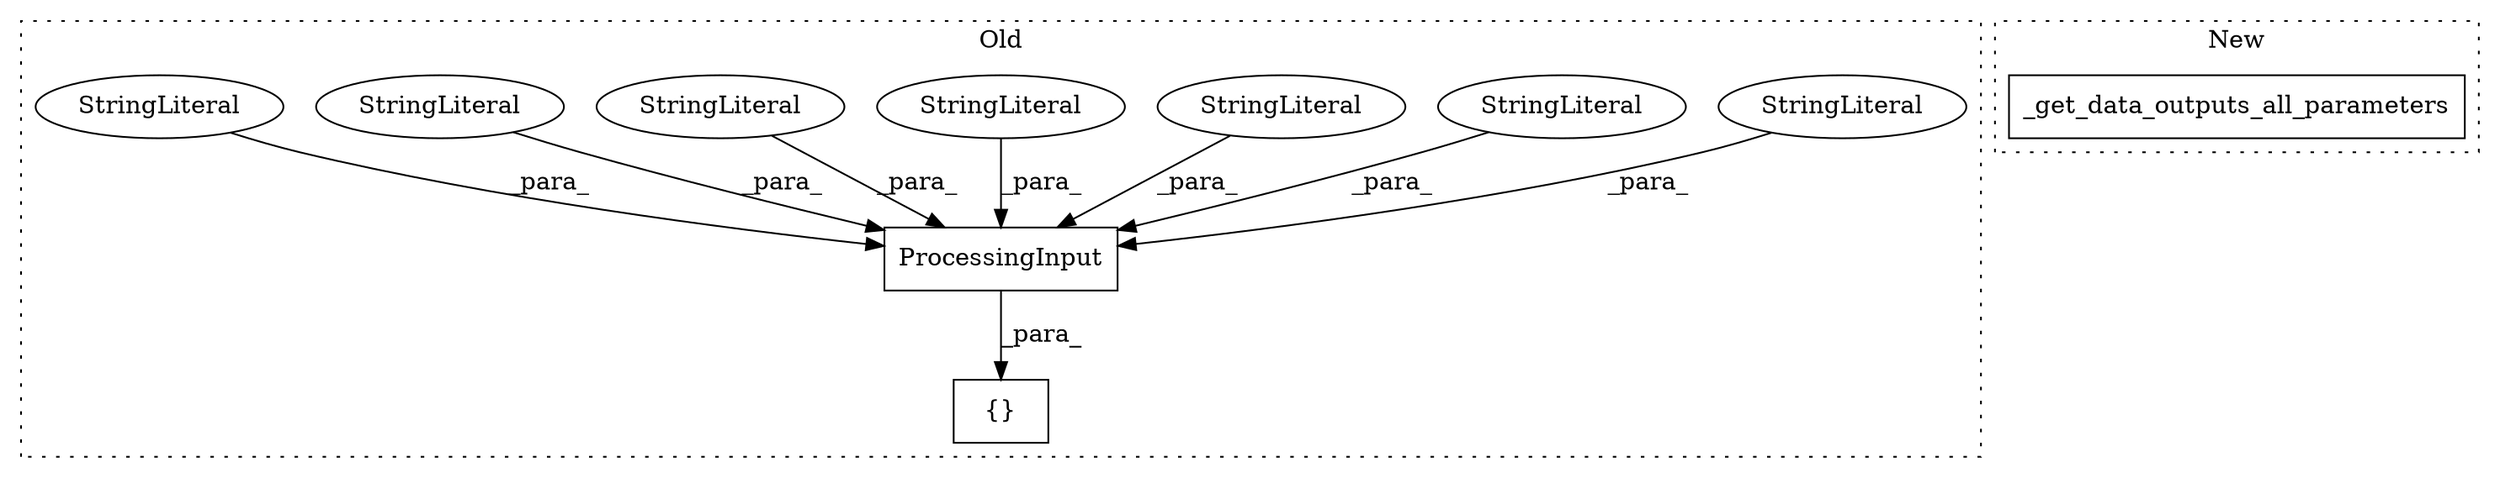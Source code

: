 digraph G {
subgraph cluster0 {
1 [label="{}" a="4" s="12721,12850" l="1,1" shape="box"];
3 [label="ProcessingInput" a="32" s="12722,12849" l="16,1" shape="box"];
4 [label="StringLiteral" a="45" s="12843" l="6" shape="ellipse"];
5 [label="StringLiteral" a="45" s="12807" l="10" shape="ellipse"];
6 [label="StringLiteral" a="45" s="12738" l="36" shape="ellipse"];
7 [label="StringLiteral" a="45" s="12775" l="18" shape="ellipse"];
8 [label="StringLiteral" a="45" s="12825" l="17" shape="ellipse"];
9 [label="StringLiteral" a="45" s="12818" l="6" shape="ellipse"];
10 [label="StringLiteral" a="45" s="12794" l="12" shape="ellipse"];
label = "Old";
style="dotted";
}
subgraph cluster1 {
2 [label="_get_data_outputs_all_parameters" a="32" s="11865" l="34" shape="box"];
label = "New";
style="dotted";
}
3 -> 1 [label="_para_"];
4 -> 3 [label="_para_"];
5 -> 3 [label="_para_"];
6 -> 3 [label="_para_"];
7 -> 3 [label="_para_"];
8 -> 3 [label="_para_"];
9 -> 3 [label="_para_"];
10 -> 3 [label="_para_"];
}